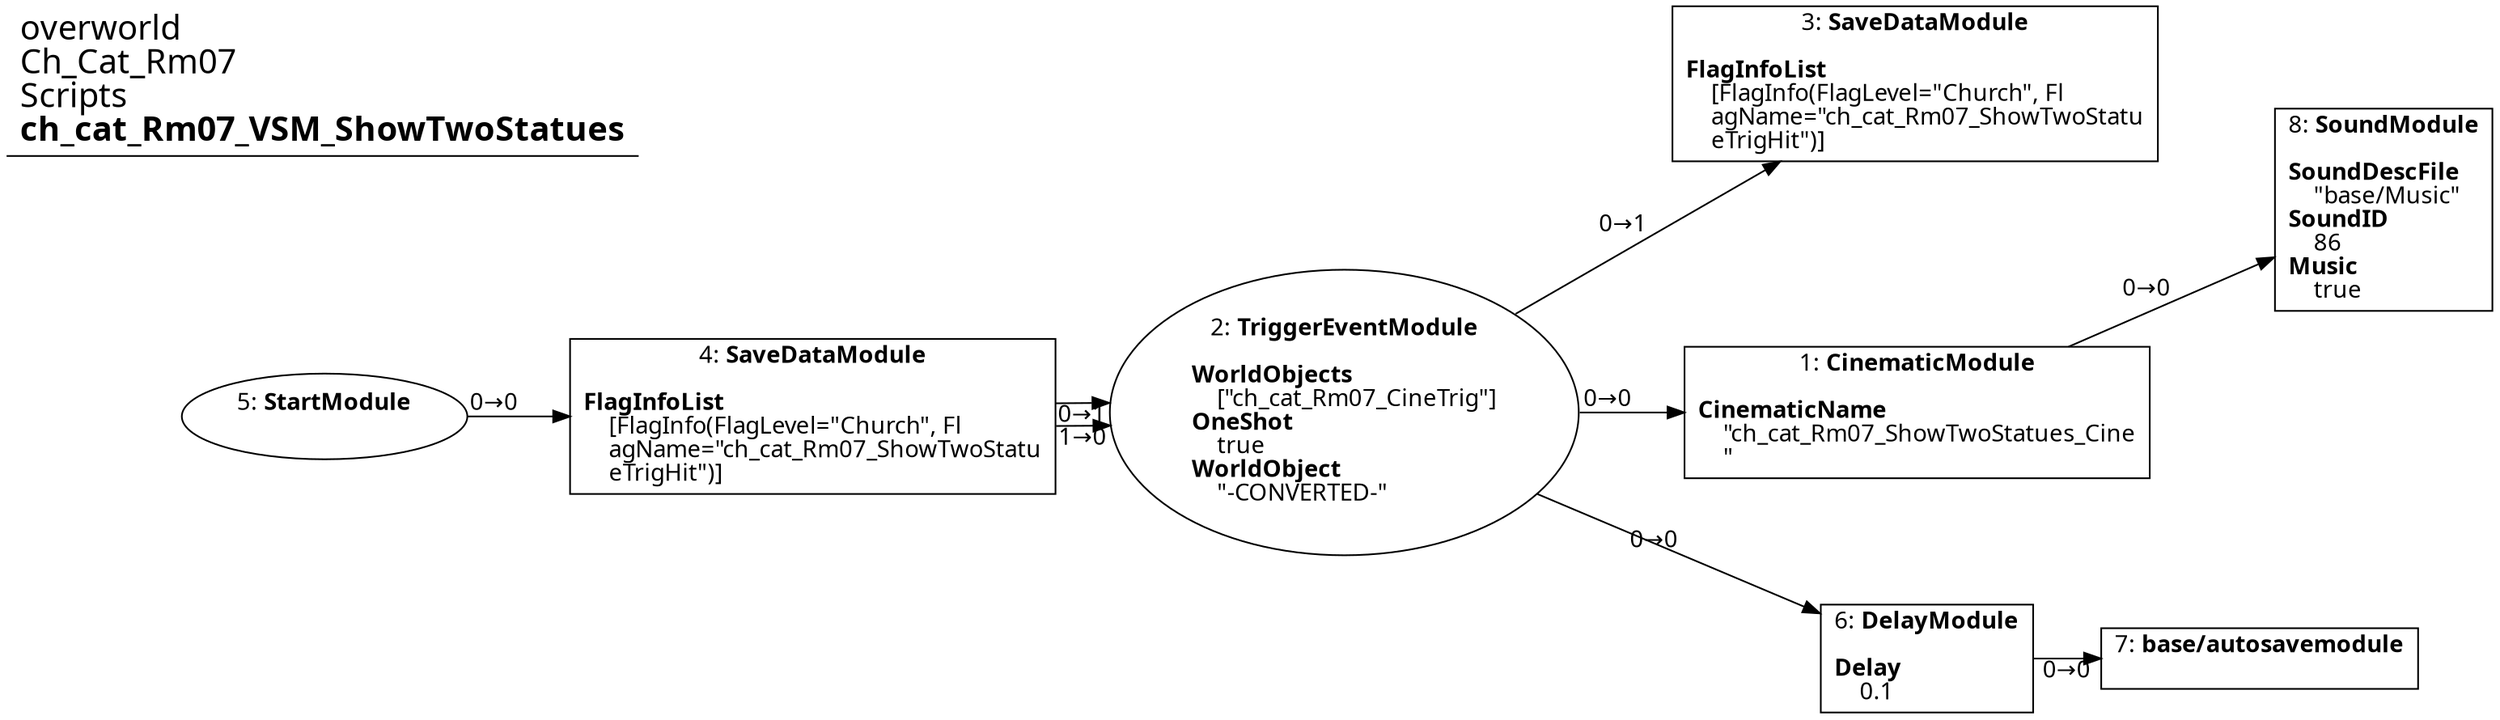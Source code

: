 digraph {
    layout = fdp;
    overlap = prism;
    sep = "+16";
    splines = spline;

    node [ shape = box ];

    graph [ fontname = "Segoe UI" ];
    node [ fontname = "Segoe UI" ];
    edge [ fontname = "Segoe UI" ];

    1 [ label = <1: <b>CinematicModule</b><br/><br/><b>CinematicName</b><br align="left"/>    &quot;ch_cat_Rm07_ShowTwoStatues_Cine<br align="left"/>    &quot;<br align="left"/>> ];
    1 [ pos = "0.324,-0.20700002!" ];
    1 -> 8 [ label = "0→0" ];

    2 [ label = <2: <b>TriggerEventModule</b><br/><br/><b>WorldObjects</b><br align="left"/>    [&quot;ch_cat_Rm07_CineTrig&quot;]<br align="left"/><b>OneShot</b><br align="left"/>    true<br align="left"/><b>WorldObject</b><br align="left"/>    &quot;-CONVERTED-&quot;<br align="left"/>> ];
    2 [ shape = oval ]
    2 [ pos = "0.033,-0.20700002!" ];
    2 -> 3 [ label = "0→1" ];
    2 -> 1 [ label = "0→0" ];
    2 -> 6 [ label = "0→0" ];

    3 [ label = <3: <b>SaveDataModule</b><br/><br/><b>FlagInfoList</b><br align="left"/>    [FlagInfo(FlagLevel=&quot;Church&quot;, Fl<br align="left"/>    agName=&quot;ch_cat_Rm07_ShowTwoStatu<br align="left"/>    eTrigHit&quot;)]<br align="left"/>> ];
    3 [ pos = "0.323,-0.040000003!" ];

    4 [ label = <4: <b>SaveDataModule</b><br/><br/><b>FlagInfoList</b><br align="left"/>    [FlagInfo(FlagLevel=&quot;Church&quot;, Fl<br align="left"/>    agName=&quot;ch_cat_Rm07_ShowTwoStatu<br align="left"/>    eTrigHit&quot;)]<br align="left"/>> ];
    4 [ pos = "-0.23700002,-0.209!" ];
    4 -> 2 [ label = "0→1" ];
    4 -> 2 [ label = "1→0" ];

    5 [ label = <5: <b>StartModule</b><br/><br/>> ];
    5 [ shape = oval ]
    5 [ pos = "-0.485,-0.209!" ];
    5 -> 4 [ label = "0→0" ];

    6 [ label = <6: <b>DelayModule</b><br/><br/><b>Delay</b><br align="left"/>    0.1<br align="left"/>> ];
    6 [ pos = "0.32900003,-0.33200002!" ];
    6 -> 7 [ label = "0→0" ];

    7 [ label = <7: <b>base/autosavemodule</b><br/><br/>> ];
    7 [ pos = "0.49800003,-0.33200002!" ];

    8 [ label = <8: <b>SoundModule</b><br/><br/><b>SoundDescFile</b><br align="left"/>    &quot;base/Music&quot;<br align="left"/><b>SoundID</b><br align="left"/>    86<br align="left"/><b>Music</b><br align="left"/>    true<br align="left"/>> ];
    8 [ pos = "0.56100005,-0.104!" ];

    title [ pos = "-0.48600003,-0.039!" ];
    title [ shape = underline ];
    title [ label = <<font point-size="20">overworld<br align="left"/>Ch_Cat_Rm07<br align="left"/>Scripts<br align="left"/><b>ch_cat_Rm07_VSM_ShowTwoStatues</b><br align="left"/></font>> ];
}
